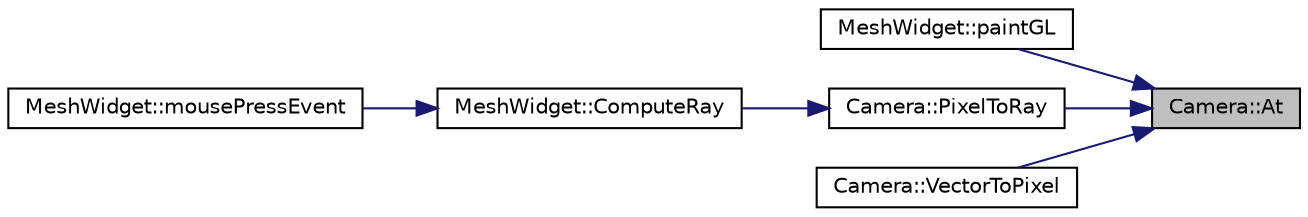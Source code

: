 digraph "Camera::At"
{
 // LATEX_PDF_SIZE
  edge [fontname="Helvetica",fontsize="10",labelfontname="Helvetica",labelfontsize="10"];
  node [fontname="Helvetica",fontsize="10",shape=record];
  rankdir="RL";
  Node1 [label="Camera::At",height=0.2,width=0.4,color="black", fillcolor="grey75", style="filled", fontcolor="black",tooltip="Returns the look-at point."];
  Node1 -> Node2 [dir="back",color="midnightblue",fontsize="10",style="solid",fontname="Helvetica"];
  Node2 [label="MeshWidget::paintGL",height=0.2,width=0.4,color="black", fillcolor="white", style="filled",URL="$class_mesh_widget.html#a16bcc83fc341dabedd1de588c40b779d",tooltip="Renders the scene."];
  Node1 -> Node3 [dir="back",color="midnightblue",fontsize="10",style="solid",fontname="Helvetica"];
  Node3 [label="Camera::PixelToRay",height=0.2,width=0.4,color="black", fillcolor="white", style="filled",URL="$class_camera.html#a80e5e7f22b83f321b8f83b388aae1926",tooltip="Compute the equation of a ray given a pixel in the camera plane."];
  Node3 -> Node4 [dir="back",color="midnightblue",fontsize="10",style="solid",fontname="Helvetica"];
  Node4 [label="MeshWidget::ComputeRay",height=0.2,width=0.4,color="black", fillcolor="white", style="filled",URL="$class_mesh_widget.html#a54d24d0e867bf907b3a7d50cf36c449e",tooltip="Computes a ray from a pixel."];
  Node4 -> Node5 [dir="back",color="midnightblue",fontsize="10",style="solid",fontname="Helvetica"];
  Node5 [label="MeshWidget::mousePressEvent",height=0.2,width=0.4,color="black", fillcolor="white", style="filled",URL="$class_mesh_widget.html#a3e5b0f9e1155a6e287d13befd9c60d55",tooltip="Process mouse click events."];
  Node1 -> Node6 [dir="back",color="midnightblue",fontsize="10",style="solid",fontname="Helvetica"];
  Node6 [label="Camera::VectorToPixel",height=0.2,width=0.4,color="black", fillcolor="white", style="filled",URL="$class_camera.html#afa53357c8db7308fc4dced087a24c894",tooltip="Compute coordinates of a point in the camera plane."];
}

